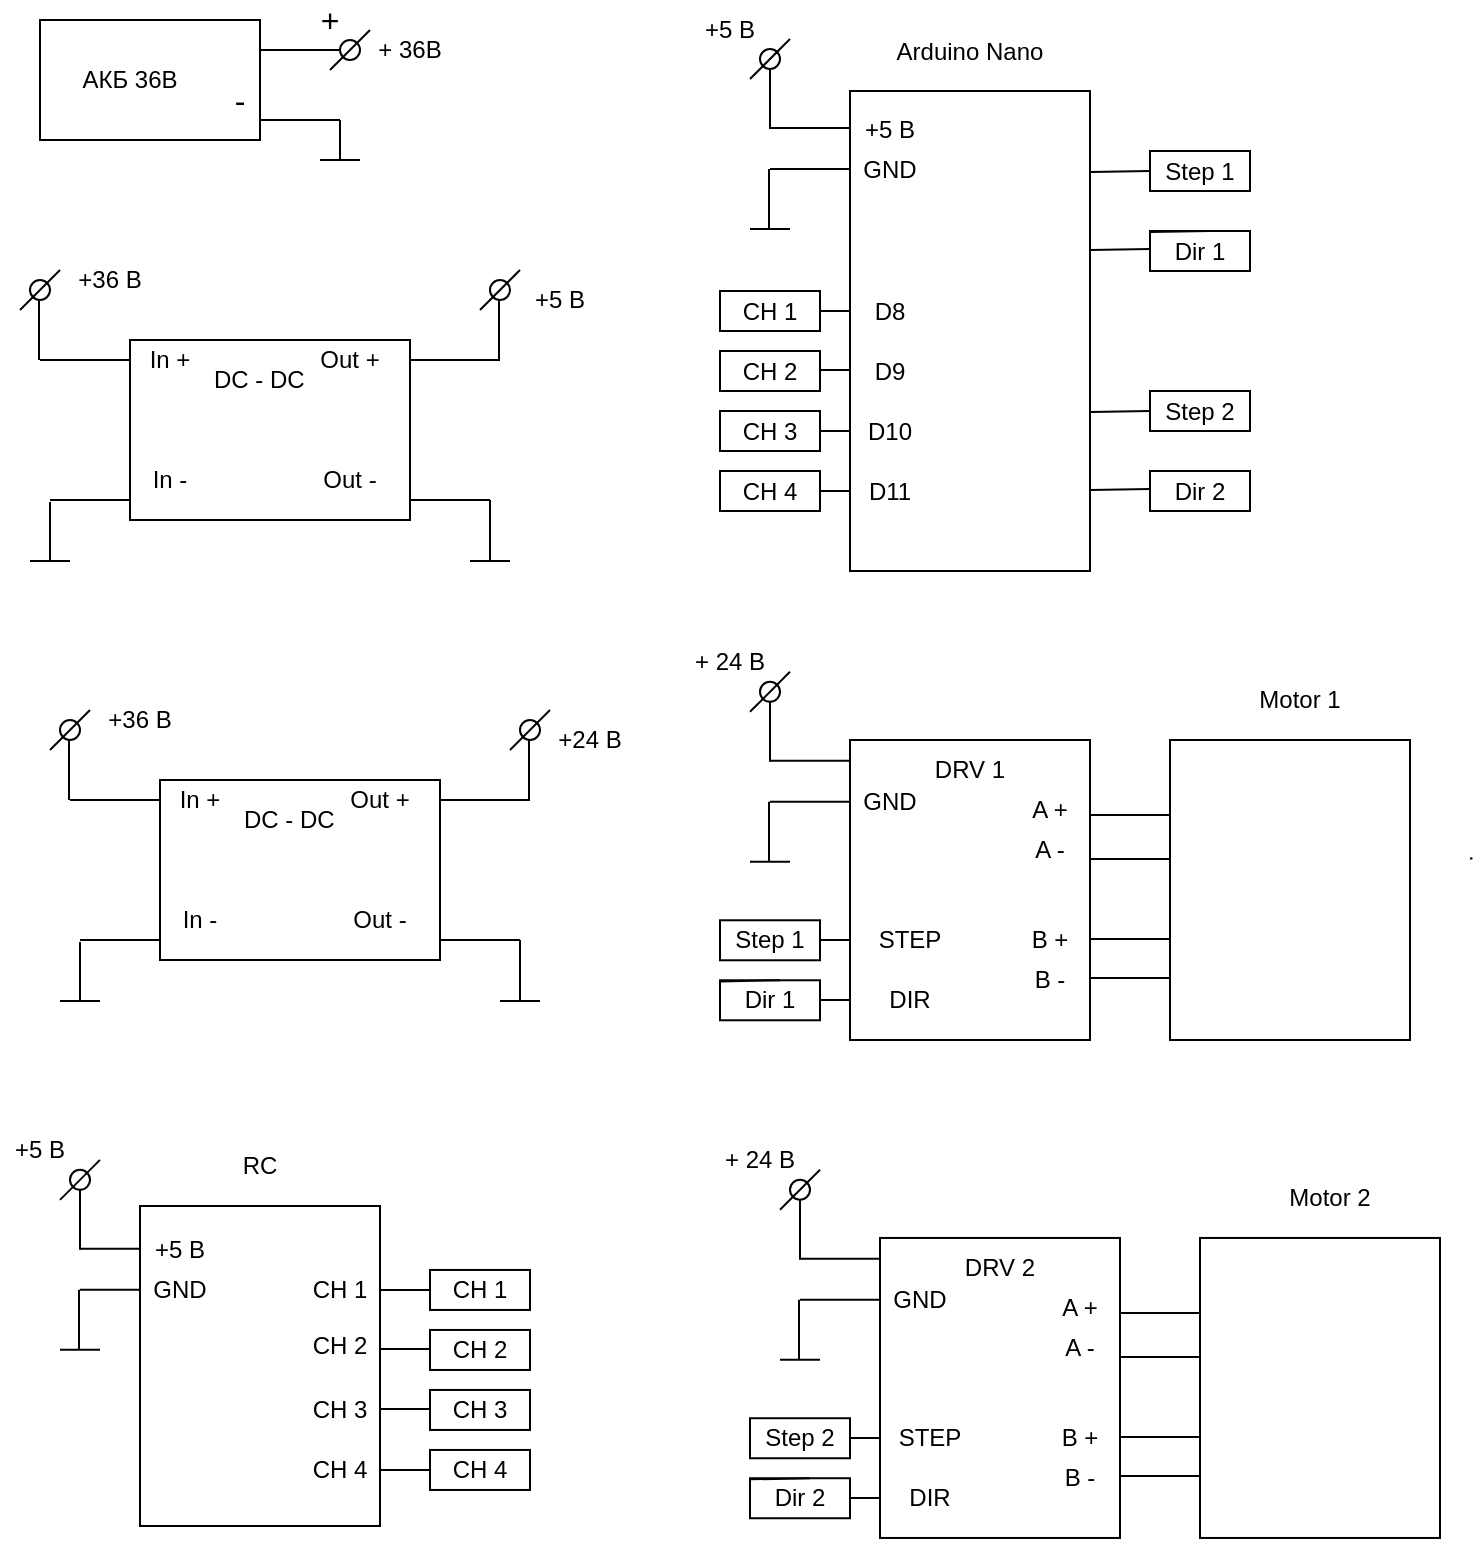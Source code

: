 <mxfile version="12.1.3" type="device" pages="1"><diagram id="FzAw0fDg7PyMkNN35oze" name="Page-1"><mxGraphModel dx="1141" dy="709" grid="1" gridSize="10" guides="1" tooltips="1" connect="1" arrows="1" fold="1" page="1" pageScale="1" pageWidth="827" pageHeight="1169" math="0" shadow="0"><root><mxCell id="0"/><mxCell id="1" parent="0"/><mxCell id="DsSuZCCh-TSiPdfktYRJ-1" value="" style="rounded=0;whiteSpace=wrap;html=1;" parent="1" vertex="1"><mxGeometry x="35" y="40" width="110" height="60" as="geometry"/></mxCell><mxCell id="DsSuZCCh-TSiPdfktYRJ-2" value="" style="endArrow=none;html=1;entryX=1;entryY=0.25;entryDx=0;entryDy=0;" parent="1" target="DsSuZCCh-TSiPdfktYRJ-1" edge="1"><mxGeometry width="50" height="50" relative="1" as="geometry"><mxPoint x="185" y="55" as="sourcePoint"/><mxPoint x="155" y="240" as="targetPoint"/></mxGeometry></mxCell><mxCell id="DsSuZCCh-TSiPdfktYRJ-3" value="" style="endArrow=none;html=1;" parent="1" edge="1"><mxGeometry width="50" height="50" relative="1" as="geometry"><mxPoint x="145" y="90" as="sourcePoint"/><mxPoint x="185" y="90" as="targetPoint"/></mxGeometry></mxCell><mxCell id="DsSuZCCh-TSiPdfktYRJ-4" value="" style="endArrow=none;html=1;" parent="1" edge="1"><mxGeometry width="50" height="50" relative="1" as="geometry"><mxPoint x="185" y="110" as="sourcePoint"/><mxPoint x="185" y="90" as="targetPoint"/></mxGeometry></mxCell><mxCell id="DsSuZCCh-TSiPdfktYRJ-5" value="" style="endArrow=none;html=1;" parent="1" edge="1"><mxGeometry width="50" height="50" relative="1" as="geometry"><mxPoint x="175" y="110" as="sourcePoint"/><mxPoint x="195" y="110" as="targetPoint"/></mxGeometry></mxCell><mxCell id="DsSuZCCh-TSiPdfktYRJ-6" value="АКБ 36В" style="text;html=1;strokeColor=none;fillColor=none;align=center;verticalAlign=middle;whiteSpace=wrap;rounded=0;" parent="1" vertex="1"><mxGeometry x="55" y="60" width="50" height="20" as="geometry"/></mxCell><mxCell id="DsSuZCCh-TSiPdfktYRJ-7" value="+" style="text;html=1;strokeColor=none;fillColor=none;align=center;verticalAlign=middle;whiteSpace=wrap;rounded=0;fontSize=16;" parent="1" vertex="1"><mxGeometry x="165" y="30" width="30" height="20" as="geometry"/></mxCell><mxCell id="DsSuZCCh-TSiPdfktYRJ-8" value="-" style="text;html=1;strokeColor=none;fillColor=none;align=center;verticalAlign=middle;whiteSpace=wrap;rounded=0;fontSize=16;" parent="1" vertex="1"><mxGeometry x="115" y="70" width="40" height="20" as="geometry"/></mxCell><mxCell id="DsSuZCCh-TSiPdfktYRJ-9" value="" style="ellipse;whiteSpace=wrap;html=1;aspect=fixed;fontSize=16;" parent="1" vertex="1"><mxGeometry x="185" y="50" width="10" height="10" as="geometry"/></mxCell><mxCell id="DsSuZCCh-TSiPdfktYRJ-10" value="" style="endArrow=none;html=1;fontSize=16;" parent="1" edge="1"><mxGeometry width="50" height="50" relative="1" as="geometry"><mxPoint x="180" y="65" as="sourcePoint"/><mxPoint x="200" y="45" as="targetPoint"/></mxGeometry></mxCell><mxCell id="DsSuZCCh-TSiPdfktYRJ-11" value="+ 36В" style="text;html=1;strokeColor=none;fillColor=none;align=center;verticalAlign=middle;whiteSpace=wrap;rounded=0;fontSize=12;" parent="1" vertex="1"><mxGeometry x="195" y="45" width="50" height="20" as="geometry"/></mxCell><mxCell id="DsSuZCCh-TSiPdfktYRJ-12" value="" style="rounded=0;whiteSpace=wrap;html=1;fontSize=12;" parent="1" vertex="1"><mxGeometry x="80" y="200" width="140" height="90" as="geometry"/></mxCell><mxCell id="DsSuZCCh-TSiPdfktYRJ-13" value="" style="endArrow=none;html=1;fontSize=12;" parent="1" edge="1"><mxGeometry width="50" height="50" relative="1" as="geometry"><mxPoint x="220" y="280" as="sourcePoint"/><mxPoint x="260" y="280" as="targetPoint"/></mxGeometry></mxCell><mxCell id="DsSuZCCh-TSiPdfktYRJ-14" value="" style="endArrow=none;html=1;fontSize=12;" parent="1" edge="1"><mxGeometry width="50" height="50" relative="1" as="geometry"><mxPoint x="265" y="210" as="sourcePoint"/><mxPoint x="220" y="210" as="targetPoint"/></mxGeometry></mxCell><mxCell id="DsSuZCCh-TSiPdfktYRJ-15" value="" style="endArrow=none;html=1;fontSize=12;" parent="1" edge="1"><mxGeometry width="50" height="50" relative="1" as="geometry"><mxPoint x="35" y="210" as="sourcePoint"/><mxPoint x="80" y="210" as="targetPoint"/></mxGeometry></mxCell><mxCell id="DsSuZCCh-TSiPdfktYRJ-16" value="" style="endArrow=none;html=1;fontSize=12;" parent="1" edge="1"><mxGeometry width="50" height="50" relative="1" as="geometry"><mxPoint x="40" y="280" as="sourcePoint"/><mxPoint x="80" y="280" as="targetPoint"/></mxGeometry></mxCell><mxCell id="DsSuZCCh-TSiPdfktYRJ-17" value="" style="ellipse;whiteSpace=wrap;html=1;aspect=fixed;fontSize=16;" parent="1" vertex="1"><mxGeometry x="30" y="170" width="10" height="10" as="geometry"/></mxCell><mxCell id="DsSuZCCh-TSiPdfktYRJ-18" value="" style="ellipse;whiteSpace=wrap;html=1;aspect=fixed;fontSize=16;" parent="1" vertex="1"><mxGeometry x="260" y="170" width="10" height="10" as="geometry"/></mxCell><mxCell id="DsSuZCCh-TSiPdfktYRJ-23" value="" style="endArrow=none;html=1;fontSize=12;" parent="1" edge="1"><mxGeometry width="50" height="50" relative="1" as="geometry"><mxPoint x="260" y="310" as="sourcePoint"/><mxPoint x="260" y="280" as="targetPoint"/></mxGeometry></mxCell><mxCell id="DsSuZCCh-TSiPdfktYRJ-24" value="" style="endArrow=none;html=1;fontSize=12;" parent="1" edge="1"><mxGeometry width="50" height="50" relative="1" as="geometry"><mxPoint x="40" y="311" as="sourcePoint"/><mxPoint x="40" y="281" as="targetPoint"/></mxGeometry></mxCell><mxCell id="DsSuZCCh-TSiPdfktYRJ-25" value="DC - DC" style="text;html=1;resizable=0;points=[];autosize=1;align=left;verticalAlign=top;spacingTop=-4;fontSize=12;" parent="1" vertex="1"><mxGeometry x="120" y="210" width="60" height="20" as="geometry"/></mxCell><mxCell id="DsSuZCCh-TSiPdfktYRJ-26" value="" style="endArrow=none;html=1;fontSize=12;" parent="1" edge="1"><mxGeometry width="50" height="50" relative="1" as="geometry"><mxPoint x="264.5" y="210" as="sourcePoint"/><mxPoint x="264.5" y="180" as="targetPoint"/></mxGeometry></mxCell><mxCell id="DsSuZCCh-TSiPdfktYRJ-27" value="" style="endArrow=none;html=1;fontSize=12;" parent="1" edge="1"><mxGeometry width="50" height="50" relative="1" as="geometry"><mxPoint x="34.5" y="210" as="sourcePoint"/><mxPoint x="34.5" y="180" as="targetPoint"/></mxGeometry></mxCell><mxCell id="DsSuZCCh-TSiPdfktYRJ-33" value="" style="endArrow=none;html=1;" parent="1" edge="1"><mxGeometry width="50" height="50" relative="1" as="geometry"><mxPoint x="250" y="310.5" as="sourcePoint"/><mxPoint x="270" y="310.5" as="targetPoint"/></mxGeometry></mxCell><mxCell id="DsSuZCCh-TSiPdfktYRJ-34" value="" style="endArrow=none;html=1;" parent="1" edge="1"><mxGeometry width="50" height="50" relative="1" as="geometry"><mxPoint x="30" y="310.5" as="sourcePoint"/><mxPoint x="50" y="310.5" as="targetPoint"/></mxGeometry></mxCell><mxCell id="DsSuZCCh-TSiPdfktYRJ-37" value="+5 B" style="text;html=1;strokeColor=none;fillColor=none;align=center;verticalAlign=middle;whiteSpace=wrap;rounded=0;fontSize=12;" parent="1" vertex="1"><mxGeometry x="275" y="170" width="40" height="20" as="geometry"/></mxCell><mxCell id="DsSuZCCh-TSiPdfktYRJ-38" value="+36 B" style="text;html=1;strokeColor=none;fillColor=none;align=center;verticalAlign=middle;whiteSpace=wrap;rounded=0;fontSize=12;" parent="1" vertex="1"><mxGeometry x="50" y="160" width="40" height="20" as="geometry"/></mxCell><mxCell id="DsSuZCCh-TSiPdfktYRJ-39" value="" style="endArrow=none;html=1;fontSize=16;" parent="1" edge="1"><mxGeometry width="50" height="50" relative="1" as="geometry"><mxPoint x="25" y="185" as="sourcePoint"/><mxPoint x="45" y="165" as="targetPoint"/></mxGeometry></mxCell><mxCell id="DsSuZCCh-TSiPdfktYRJ-40" value="" style="endArrow=none;html=1;fontSize=16;" parent="1" edge="1"><mxGeometry width="50" height="50" relative="1" as="geometry"><mxPoint x="255" y="185" as="sourcePoint"/><mxPoint x="275" y="165" as="targetPoint"/></mxGeometry></mxCell><mxCell id="DsSuZCCh-TSiPdfktYRJ-41" value="Out +" style="text;html=1;strokeColor=none;fillColor=none;align=center;verticalAlign=middle;whiteSpace=wrap;rounded=0;fontSize=12;" parent="1" vertex="1"><mxGeometry x="170" y="200" width="40" height="20" as="geometry"/></mxCell><mxCell id="DsSuZCCh-TSiPdfktYRJ-43" value="Out -" style="text;html=1;strokeColor=none;fillColor=none;align=center;verticalAlign=middle;whiteSpace=wrap;rounded=0;fontSize=12;" parent="1" vertex="1"><mxGeometry x="170" y="260" width="40" height="20" as="geometry"/></mxCell><mxCell id="DsSuZCCh-TSiPdfktYRJ-44" value="In +" style="text;html=1;strokeColor=none;fillColor=none;align=center;verticalAlign=middle;whiteSpace=wrap;rounded=0;fontSize=12;" parent="1" vertex="1"><mxGeometry x="80" y="200" width="40" height="20" as="geometry"/></mxCell><mxCell id="DsSuZCCh-TSiPdfktYRJ-45" value="In -" style="text;html=1;strokeColor=none;fillColor=none;align=center;verticalAlign=middle;whiteSpace=wrap;rounded=0;fontSize=12;" parent="1" vertex="1"><mxGeometry x="80" y="260" width="40" height="20" as="geometry"/></mxCell><mxCell id="DsSuZCCh-TSiPdfktYRJ-46" style="edgeStyle=none;rounded=0;orthogonalLoop=1;jettySize=auto;html=1;exitX=0;exitY=0.5;exitDx=0;exitDy=0;fontSize=12;" parent="1" source="DsSuZCCh-TSiPdfktYRJ-1" target="DsSuZCCh-TSiPdfktYRJ-1" edge="1"><mxGeometry relative="1" as="geometry"/></mxCell><mxCell id="DsSuZCCh-TSiPdfktYRJ-47" value="" style="rounded=0;whiteSpace=wrap;html=1;fontSize=12;" parent="1" vertex="1"><mxGeometry x="440" y="75.5" width="120" height="240" as="geometry"/></mxCell><mxCell id="DsSuZCCh-TSiPdfktYRJ-48" value="Arduino Nano" style="text;html=1;strokeColor=none;fillColor=none;align=center;verticalAlign=middle;whiteSpace=wrap;rounded=0;fontSize=12;" parent="1" vertex="1"><mxGeometry x="460" y="45.5" width="80" height="20" as="geometry"/></mxCell><mxCell id="DsSuZCCh-TSiPdfktYRJ-53" value="" style="endArrow=none;html=1;fontSize=12;" parent="1" edge="1"><mxGeometry width="50" height="50" relative="1" as="geometry"><mxPoint x="55" y="654.42" as="sourcePoint"/><mxPoint x="95" y="654.42" as="targetPoint"/></mxGeometry></mxCell><mxCell id="DsSuZCCh-TSiPdfktYRJ-54" value="" style="ellipse;whiteSpace=wrap;html=1;aspect=fixed;fontSize=16;" parent="1" vertex="1"><mxGeometry x="50" y="614.92" width="10" height="10" as="geometry"/></mxCell><mxCell id="DsSuZCCh-TSiPdfktYRJ-55" value="" style="endArrow=none;html=1;fontSize=12;" parent="1" edge="1"><mxGeometry width="50" height="50" relative="1" as="geometry"><mxPoint x="55" y="654.92" as="sourcePoint"/><mxPoint x="55" y="624.92" as="targetPoint"/></mxGeometry></mxCell><mxCell id="DsSuZCCh-TSiPdfktYRJ-56" value="" style="endArrow=none;html=1;fontSize=16;" parent="1" edge="1"><mxGeometry width="50" height="50" relative="1" as="geometry"><mxPoint x="45" y="629.92" as="sourcePoint"/><mxPoint x="65" y="609.92" as="targetPoint"/></mxGeometry></mxCell><mxCell id="DsSuZCCh-TSiPdfktYRJ-59" value="" style="endArrow=none;html=1;fontSize=12;" parent="1" edge="1"><mxGeometry width="50" height="50" relative="1" as="geometry"><mxPoint x="55" y="674.92" as="sourcePoint"/><mxPoint x="95" y="674.92" as="targetPoint"/></mxGeometry></mxCell><mxCell id="DsSuZCCh-TSiPdfktYRJ-60" value="" style="endArrow=none;html=1;fontSize=12;" parent="1" edge="1"><mxGeometry width="50" height="50" relative="1" as="geometry"><mxPoint x="54.5" y="704.92" as="sourcePoint"/><mxPoint x="54.5" y="674.92" as="targetPoint"/></mxGeometry></mxCell><mxCell id="DsSuZCCh-TSiPdfktYRJ-61" value="" style="endArrow=none;html=1;" parent="1" edge="1"><mxGeometry width="50" height="50" relative="1" as="geometry"><mxPoint x="45" y="704.92" as="sourcePoint"/><mxPoint x="65" y="704.92" as="targetPoint"/></mxGeometry></mxCell><mxCell id="DsSuZCCh-TSiPdfktYRJ-62" value="+5 B" style="text;html=1;strokeColor=none;fillColor=none;align=center;verticalAlign=middle;whiteSpace=wrap;rounded=0;fontSize=12;" parent="1" vertex="1"><mxGeometry x="95" y="644.92" width="40" height="20" as="geometry"/></mxCell><mxCell id="DsSuZCCh-TSiPdfktYRJ-63" value="GND" style="text;html=1;strokeColor=none;fillColor=none;align=center;verticalAlign=middle;whiteSpace=wrap;rounded=0;fontSize=12;" parent="1" vertex="1"><mxGeometry x="95" y="664.92" width="40" height="20" as="geometry"/></mxCell><mxCell id="DsSuZCCh-TSiPdfktYRJ-74" style="edgeStyle=none;rounded=0;orthogonalLoop=1;jettySize=auto;html=1;exitX=1;exitY=0.5;exitDx=0;exitDy=0;endArrow=none;endFill=0;fontSize=12;" parent="1" source="DsSuZCCh-TSiPdfktYRJ-64" edge="1"><mxGeometry relative="1" as="geometry"><mxPoint x="440" y="185.5" as="targetPoint"/></mxGeometry></mxCell><mxCell id="DsSuZCCh-TSiPdfktYRJ-64" value="" style="rounded=0;whiteSpace=wrap;html=1;fontSize=12;" parent="1" vertex="1"><mxGeometry x="375" y="175.5" width="50" height="20" as="geometry"/></mxCell><mxCell id="DsSuZCCh-TSiPdfktYRJ-65" value="CH 1" style="text;html=1;strokeColor=none;fillColor=none;align=center;verticalAlign=middle;whiteSpace=wrap;rounded=0;fontSize=12;" parent="1" vertex="1"><mxGeometry x="380" y="175.5" width="40" height="20" as="geometry"/></mxCell><mxCell id="DsSuZCCh-TSiPdfktYRJ-66" value="" style="rounded=0;whiteSpace=wrap;html=1;fontSize=12;" parent="1" vertex="1"><mxGeometry x="375" y="205.5" width="50" height="20" as="geometry"/></mxCell><mxCell id="DsSuZCCh-TSiPdfktYRJ-68" value="" style="rounded=0;whiteSpace=wrap;html=1;fontSize=12;" parent="1" vertex="1"><mxGeometry x="375" y="235.5" width="50" height="20" as="geometry"/></mxCell><mxCell id="DsSuZCCh-TSiPdfktYRJ-69" value="CH 3" style="text;html=1;strokeColor=none;fillColor=none;align=center;verticalAlign=middle;whiteSpace=wrap;rounded=0;fontSize=12;" parent="1" vertex="1"><mxGeometry x="380" y="235.5" width="40" height="20" as="geometry"/></mxCell><mxCell id="DsSuZCCh-TSiPdfktYRJ-70" value="" style="rounded=0;whiteSpace=wrap;html=1;fontSize=12;" parent="1" vertex="1"><mxGeometry x="375" y="265.5" width="50" height="20" as="geometry"/></mxCell><mxCell id="DsSuZCCh-TSiPdfktYRJ-71" value="CH 4" style="text;html=1;strokeColor=none;fillColor=none;align=center;verticalAlign=middle;whiteSpace=wrap;rounded=0;fontSize=12;" parent="1" vertex="1"><mxGeometry x="380" y="265.5" width="40" height="20" as="geometry"/></mxCell><mxCell id="DsSuZCCh-TSiPdfktYRJ-75" style="edgeStyle=none;rounded=0;orthogonalLoop=1;jettySize=auto;html=1;exitX=1;exitY=0.5;exitDx=0;exitDy=0;endArrow=none;endFill=0;fontSize=12;" parent="1" edge="1"><mxGeometry relative="1" as="geometry"><mxPoint x="425" y="215" as="sourcePoint"/><mxPoint x="440" y="215" as="targetPoint"/></mxGeometry></mxCell><mxCell id="DsSuZCCh-TSiPdfktYRJ-76" style="edgeStyle=none;rounded=0;orthogonalLoop=1;jettySize=auto;html=1;exitX=1;exitY=0.5;exitDx=0;exitDy=0;endArrow=none;endFill=0;fontSize=12;" parent="1" edge="1"><mxGeometry relative="1" as="geometry"><mxPoint x="425" y="245.5" as="sourcePoint"/><mxPoint x="440" y="245.5" as="targetPoint"/></mxGeometry></mxCell><mxCell id="DsSuZCCh-TSiPdfktYRJ-77" style="edgeStyle=none;rounded=0;orthogonalLoop=1;jettySize=auto;html=1;exitX=1;exitY=0.5;exitDx=0;exitDy=0;endArrow=none;endFill=0;fontSize=12;" parent="1" edge="1"><mxGeometry relative="1" as="geometry"><mxPoint x="425" y="275.5" as="sourcePoint"/><mxPoint x="440" y="275.5" as="targetPoint"/></mxGeometry></mxCell><mxCell id="DsSuZCCh-TSiPdfktYRJ-78" value="CH 2" style="text;html=1;strokeColor=none;fillColor=none;align=center;verticalAlign=middle;whiteSpace=wrap;rounded=0;fontSize=12;" parent="1" vertex="1"><mxGeometry x="380" y="205.5" width="40" height="20" as="geometry"/></mxCell><mxCell id="DsSuZCCh-TSiPdfktYRJ-79" value="D8" style="text;html=1;strokeColor=none;fillColor=none;align=center;verticalAlign=middle;whiteSpace=wrap;rounded=0;fontSize=12;" parent="1" vertex="1"><mxGeometry x="440" y="175.5" width="40" height="20" as="geometry"/></mxCell><mxCell id="DsSuZCCh-TSiPdfktYRJ-80" value="D9" style="text;html=1;strokeColor=none;fillColor=none;align=center;verticalAlign=middle;whiteSpace=wrap;rounded=0;fontSize=12;" parent="1" vertex="1"><mxGeometry x="440" y="205.5" width="40" height="20" as="geometry"/></mxCell><mxCell id="DsSuZCCh-TSiPdfktYRJ-81" value="D10" style="text;html=1;strokeColor=none;fillColor=none;align=center;verticalAlign=middle;whiteSpace=wrap;rounded=0;fontSize=12;" parent="1" vertex="1"><mxGeometry x="440" y="235.5" width="40" height="20" as="geometry"/></mxCell><mxCell id="DsSuZCCh-TSiPdfktYRJ-82" value="D11" style="text;html=1;strokeColor=none;fillColor=none;align=center;verticalAlign=middle;whiteSpace=wrap;rounded=0;fontSize=12;" parent="1" vertex="1"><mxGeometry x="440" y="265.5" width="40" height="20" as="geometry"/></mxCell><mxCell id="DsSuZCCh-TSiPdfktYRJ-92" style="edgeStyle=none;rounded=0;orthogonalLoop=1;jettySize=auto;html=1;exitX=0;exitY=0.5;exitDx=0;exitDy=0;entryX=1.001;entryY=0.169;entryDx=0;entryDy=0;entryPerimeter=0;endArrow=none;endFill=0;fontSize=12;" parent="1" source="DsSuZCCh-TSiPdfktYRJ-83" target="DsSuZCCh-TSiPdfktYRJ-47" edge="1"><mxGeometry relative="1" as="geometry"/></mxCell><mxCell id="DsSuZCCh-TSiPdfktYRJ-83" value="" style="rounded=0;whiteSpace=wrap;html=1;fontSize=12;" parent="1" vertex="1"><mxGeometry x="590" y="105.5" width="50" height="20" as="geometry"/></mxCell><mxCell id="DsSuZCCh-TSiPdfktYRJ-84" value="Step 1" style="text;html=1;strokeColor=none;fillColor=none;align=center;verticalAlign=middle;whiteSpace=wrap;rounded=0;fontSize=12;" parent="1" vertex="1"><mxGeometry x="595" y="105.5" width="40" height="20" as="geometry"/></mxCell><mxCell id="DsSuZCCh-TSiPdfktYRJ-85" value="" style="rounded=0;whiteSpace=wrap;html=1;fontSize=12;" parent="1" vertex="1"><mxGeometry x="590" y="145.5" width="50" height="20" as="geometry"/></mxCell><mxCell id="DsSuZCCh-TSiPdfktYRJ-86" value="Dir 1" style="text;html=1;strokeColor=none;fillColor=none;align=center;verticalAlign=middle;whiteSpace=wrap;rounded=0;fontSize=12;" parent="1" vertex="1"><mxGeometry x="595" y="145.5" width="40" height="20" as="geometry"/></mxCell><mxCell id="DsSuZCCh-TSiPdfktYRJ-87" value="" style="rounded=0;whiteSpace=wrap;html=1;fontSize=12;" parent="1" vertex="1"><mxGeometry x="590" y="265.5" width="50" height="20" as="geometry"/></mxCell><mxCell id="DsSuZCCh-TSiPdfktYRJ-88" value="Dir 2" style="text;html=1;strokeColor=none;fillColor=none;align=center;verticalAlign=middle;whiteSpace=wrap;rounded=0;fontSize=12;" parent="1" vertex="1"><mxGeometry x="595" y="265.5" width="40" height="20" as="geometry"/></mxCell><mxCell id="DsSuZCCh-TSiPdfktYRJ-89" value="" style="rounded=0;whiteSpace=wrap;html=1;fontSize=12;" parent="1" vertex="1"><mxGeometry x="590" y="225.5" width="50" height="20" as="geometry"/></mxCell><mxCell id="DsSuZCCh-TSiPdfktYRJ-90" value="Step 2" style="text;html=1;strokeColor=none;fillColor=none;align=center;verticalAlign=middle;whiteSpace=wrap;rounded=0;fontSize=12;" parent="1" vertex="1"><mxGeometry x="595" y="225.5" width="40" height="20" as="geometry"/></mxCell><mxCell id="DsSuZCCh-TSiPdfktYRJ-93" style="edgeStyle=none;rounded=0;orthogonalLoop=1;jettySize=auto;html=1;exitX=0;exitY=0.5;exitDx=0;exitDy=0;entryX=1.001;entryY=0.169;entryDx=0;entryDy=0;entryPerimeter=0;endArrow=none;endFill=0;fontSize=12;" parent="1" edge="1"><mxGeometry relative="1" as="geometry"><mxPoint x="590" y="154.5" as="sourcePoint"/><mxPoint x="560.12" y="155.06" as="targetPoint"/></mxGeometry></mxCell><mxCell id="DsSuZCCh-TSiPdfktYRJ-94" style="edgeStyle=none;rounded=0;orthogonalLoop=1;jettySize=auto;html=1;exitX=0;exitY=0.5;exitDx=0;exitDy=0;entryX=1.001;entryY=0.169;entryDx=0;entryDy=0;entryPerimeter=0;endArrow=none;endFill=0;fontSize=12;" parent="1" edge="1"><mxGeometry relative="1" as="geometry"><mxPoint x="590" y="235.5" as="sourcePoint"/><mxPoint x="560.12" y="236.06" as="targetPoint"/></mxGeometry></mxCell><mxCell id="DsSuZCCh-TSiPdfktYRJ-95" style="edgeStyle=none;rounded=0;orthogonalLoop=1;jettySize=auto;html=1;exitX=0;exitY=0.5;exitDx=0;exitDy=0;entryX=1.001;entryY=0.169;entryDx=0;entryDy=0;entryPerimeter=0;endArrow=none;endFill=0;fontSize=12;" parent="1" edge="1"><mxGeometry relative="1" as="geometry"><mxPoint x="620" y="145.5" as="sourcePoint"/><mxPoint x="590.12" y="146.06" as="targetPoint"/></mxGeometry></mxCell><mxCell id="DsSuZCCh-TSiPdfktYRJ-97" style="edgeStyle=none;rounded=0;orthogonalLoop=1;jettySize=auto;html=1;exitX=0;exitY=0.5;exitDx=0;exitDy=0;entryX=1.001;entryY=0.169;entryDx=0;entryDy=0;entryPerimeter=0;endArrow=none;endFill=0;fontSize=12;" parent="1" edge="1"><mxGeometry relative="1" as="geometry"><mxPoint x="590" y="274.5" as="sourcePoint"/><mxPoint x="560.12" y="275.06" as="targetPoint"/></mxGeometry></mxCell><mxCell id="DsSuZCCh-TSiPdfktYRJ-98" value="+5 B" style="text;html=1;strokeColor=none;fillColor=none;align=center;verticalAlign=middle;whiteSpace=wrap;rounded=0;fontSize=12;" parent="1" vertex="1"><mxGeometry x="15" y="594.92" width="40" height="20" as="geometry"/></mxCell><mxCell id="DsSuZCCh-TSiPdfktYRJ-99" value="" style="rounded=0;whiteSpace=wrap;html=1;fontSize=12;" parent="1" vertex="1"><mxGeometry x="85" y="633" width="120" height="160" as="geometry"/></mxCell><mxCell id="DsSuZCCh-TSiPdfktYRJ-101" value="RC" style="text;html=1;strokeColor=none;fillColor=none;align=center;verticalAlign=middle;whiteSpace=wrap;rounded=0;fontSize=12;" parent="1" vertex="1"><mxGeometry x="125" y="603" width="40" height="20" as="geometry"/></mxCell><mxCell id="DsSuZCCh-TSiPdfktYRJ-122" value="" style="endArrow=none;html=1;fontSize=12;" parent="1" edge="1"><mxGeometry width="50" height="50" relative="1" as="geometry"><mxPoint x="400" y="94" as="sourcePoint"/><mxPoint x="440" y="94" as="targetPoint"/></mxGeometry></mxCell><mxCell id="DsSuZCCh-TSiPdfktYRJ-123" value="" style="ellipse;whiteSpace=wrap;html=1;aspect=fixed;fontSize=16;" parent="1" vertex="1"><mxGeometry x="395" y="54.5" width="10" height="10" as="geometry"/></mxCell><mxCell id="DsSuZCCh-TSiPdfktYRJ-124" value="" style="endArrow=none;html=1;fontSize=12;" parent="1" edge="1"><mxGeometry width="50" height="50" relative="1" as="geometry"><mxPoint x="400" y="94.5" as="sourcePoint"/><mxPoint x="400" y="64.5" as="targetPoint"/></mxGeometry></mxCell><mxCell id="DsSuZCCh-TSiPdfktYRJ-125" value="" style="endArrow=none;html=1;fontSize=16;" parent="1" edge="1"><mxGeometry width="50" height="50" relative="1" as="geometry"><mxPoint x="390" y="69.5" as="sourcePoint"/><mxPoint x="410" y="49.5" as="targetPoint"/></mxGeometry></mxCell><mxCell id="DsSuZCCh-TSiPdfktYRJ-126" value="" style="endArrow=none;html=1;fontSize=12;" parent="1" edge="1"><mxGeometry width="50" height="50" relative="1" as="geometry"><mxPoint x="400" y="114.5" as="sourcePoint"/><mxPoint x="440" y="114.5" as="targetPoint"/></mxGeometry></mxCell><mxCell id="DsSuZCCh-TSiPdfktYRJ-127" value="" style="endArrow=none;html=1;fontSize=12;" parent="1" edge="1"><mxGeometry width="50" height="50" relative="1" as="geometry"><mxPoint x="399.5" y="144.5" as="sourcePoint"/><mxPoint x="399.5" y="114.5" as="targetPoint"/></mxGeometry></mxCell><mxCell id="DsSuZCCh-TSiPdfktYRJ-128" value="" style="endArrow=none;html=1;" parent="1" edge="1"><mxGeometry width="50" height="50" relative="1" as="geometry"><mxPoint x="390" y="144.5" as="sourcePoint"/><mxPoint x="410" y="144.5" as="targetPoint"/></mxGeometry></mxCell><mxCell id="DsSuZCCh-TSiPdfktYRJ-129" value="+5 B" style="text;html=1;strokeColor=none;fillColor=none;align=center;verticalAlign=middle;whiteSpace=wrap;rounded=0;fontSize=12;" parent="1" vertex="1"><mxGeometry x="440" y="84.5" width="40" height="20" as="geometry"/></mxCell><mxCell id="DsSuZCCh-TSiPdfktYRJ-130" value="GND" style="text;html=1;strokeColor=none;fillColor=none;align=center;verticalAlign=middle;whiteSpace=wrap;rounded=0;fontSize=12;" parent="1" vertex="1"><mxGeometry x="440" y="104.5" width="40" height="20" as="geometry"/></mxCell><mxCell id="DsSuZCCh-TSiPdfktYRJ-131" value="+5 B" style="text;html=1;strokeColor=none;fillColor=none;align=center;verticalAlign=middle;whiteSpace=wrap;rounded=0;fontSize=12;" parent="1" vertex="1"><mxGeometry x="360" y="34.5" width="40" height="20" as="geometry"/></mxCell><mxCell id="DsSuZCCh-TSiPdfktYRJ-132" value="+5 B" style="text;html=1;strokeColor=none;fillColor=none;align=center;verticalAlign=middle;whiteSpace=wrap;rounded=0;fontSize=12;" parent="1" vertex="1"><mxGeometry x="85" y="644.92" width="40" height="20" as="geometry"/></mxCell><mxCell id="DsSuZCCh-TSiPdfktYRJ-133" value="GND" style="text;html=1;strokeColor=none;fillColor=none;align=center;verticalAlign=middle;whiteSpace=wrap;rounded=0;fontSize=12;" parent="1" vertex="1"><mxGeometry x="85" y="665" width="40" height="20" as="geometry"/></mxCell><mxCell id="DsSuZCCh-TSiPdfktYRJ-143" style="edgeStyle=none;rounded=0;orthogonalLoop=1;jettySize=auto;html=1;exitX=0;exitY=0.5;exitDx=0;exitDy=0;endArrow=none;endFill=0;fontSize=12;" parent="1" source="DsSuZCCh-TSiPdfktYRJ-134" edge="1"><mxGeometry relative="1" as="geometry"><mxPoint x="205" y="675" as="targetPoint"/></mxGeometry></mxCell><mxCell id="DsSuZCCh-TSiPdfktYRJ-134" value="" style="rounded=0;whiteSpace=wrap;html=1;fontSize=12;" parent="1" vertex="1"><mxGeometry x="230" y="664.98" width="50" height="20" as="geometry"/></mxCell><mxCell id="DsSuZCCh-TSiPdfktYRJ-135" value="CH 1" style="text;html=1;strokeColor=none;fillColor=none;align=center;verticalAlign=middle;whiteSpace=wrap;rounded=0;fontSize=12;" parent="1" vertex="1"><mxGeometry x="235" y="664.98" width="40" height="20" as="geometry"/></mxCell><mxCell id="DsSuZCCh-TSiPdfktYRJ-136" value="" style="rounded=0;whiteSpace=wrap;html=1;fontSize=12;" parent="1" vertex="1"><mxGeometry x="230" y="694.98" width="50" height="20" as="geometry"/></mxCell><mxCell id="DsSuZCCh-TSiPdfktYRJ-137" value="" style="rounded=0;whiteSpace=wrap;html=1;fontSize=12;" parent="1" vertex="1"><mxGeometry x="230" y="724.98" width="50" height="20" as="geometry"/></mxCell><mxCell id="DsSuZCCh-TSiPdfktYRJ-138" value="CH 3" style="text;html=1;strokeColor=none;fillColor=none;align=center;verticalAlign=middle;whiteSpace=wrap;rounded=0;fontSize=12;" parent="1" vertex="1"><mxGeometry x="235" y="724.98" width="40" height="20" as="geometry"/></mxCell><mxCell id="DsSuZCCh-TSiPdfktYRJ-139" value="" style="rounded=0;whiteSpace=wrap;html=1;fontSize=12;" parent="1" vertex="1"><mxGeometry x="230" y="754.98" width="50" height="20" as="geometry"/></mxCell><mxCell id="DsSuZCCh-TSiPdfktYRJ-140" value="CH 4" style="text;html=1;strokeColor=none;fillColor=none;align=center;verticalAlign=middle;whiteSpace=wrap;rounded=0;fontSize=12;" parent="1" vertex="1"><mxGeometry x="235" y="754.98" width="40" height="20" as="geometry"/></mxCell><mxCell id="DsSuZCCh-TSiPdfktYRJ-141" value="CH 2" style="text;html=1;strokeColor=none;fillColor=none;align=center;verticalAlign=middle;whiteSpace=wrap;rounded=0;fontSize=12;" parent="1" vertex="1"><mxGeometry x="235" y="694.98" width="40" height="20" as="geometry"/></mxCell><mxCell id="DsSuZCCh-TSiPdfktYRJ-144" style="edgeStyle=none;rounded=0;orthogonalLoop=1;jettySize=auto;html=1;exitX=0;exitY=0.5;exitDx=0;exitDy=0;endArrow=none;endFill=0;fontSize=12;" parent="1" edge="1"><mxGeometry relative="1" as="geometry"><mxPoint x="230" y="704.48" as="sourcePoint"/><mxPoint x="205" y="704.5" as="targetPoint"/></mxGeometry></mxCell><mxCell id="DsSuZCCh-TSiPdfktYRJ-146" style="edgeStyle=none;rounded=0;orthogonalLoop=1;jettySize=auto;html=1;exitX=0;exitY=0.5;exitDx=0;exitDy=0;endArrow=none;endFill=0;fontSize=12;" parent="1" edge="1"><mxGeometry relative="1" as="geometry"><mxPoint x="230" y="734.48" as="sourcePoint"/><mxPoint x="205" y="734.5" as="targetPoint"/></mxGeometry></mxCell><mxCell id="DsSuZCCh-TSiPdfktYRJ-147" style="edgeStyle=none;rounded=0;orthogonalLoop=1;jettySize=auto;html=1;exitX=0;exitY=0.5;exitDx=0;exitDy=0;endArrow=none;endFill=0;fontSize=12;" parent="1" edge="1"><mxGeometry relative="1" as="geometry"><mxPoint x="230" y="764.98" as="sourcePoint"/><mxPoint x="205" y="765" as="targetPoint"/></mxGeometry></mxCell><mxCell id="DsSuZCCh-TSiPdfktYRJ-149" value="CH 1" style="text;html=1;strokeColor=none;fillColor=none;align=center;verticalAlign=middle;whiteSpace=wrap;rounded=0;fontSize=12;" parent="1" vertex="1"><mxGeometry x="165" y="665.14" width="40" height="20" as="geometry"/></mxCell><mxCell id="DsSuZCCh-TSiPdfktYRJ-150" value="CH 2" style="text;html=1;strokeColor=none;fillColor=none;align=center;verticalAlign=middle;whiteSpace=wrap;rounded=0;fontSize=12;" parent="1" vertex="1"><mxGeometry x="165" y="693" width="40" height="20" as="geometry"/></mxCell><mxCell id="DsSuZCCh-TSiPdfktYRJ-151" value="CH 3" style="text;html=1;strokeColor=none;fillColor=none;align=center;verticalAlign=middle;whiteSpace=wrap;rounded=0;fontSize=12;" parent="1" vertex="1"><mxGeometry x="165" y="725.14" width="40" height="20" as="geometry"/></mxCell><mxCell id="DsSuZCCh-TSiPdfktYRJ-152" value="CH 4" style="text;html=1;strokeColor=none;fillColor=none;align=center;verticalAlign=middle;whiteSpace=wrap;rounded=0;fontSize=12;" parent="1" vertex="1"><mxGeometry x="165" y="755" width="40" height="20" as="geometry"/></mxCell><mxCell id="DsSuZCCh-TSiPdfktYRJ-181" style="rounded=0;orthogonalLoop=1;jettySize=auto;html=1;exitX=1;exitY=0.25;exitDx=0;exitDy=0;entryX=0;entryY=0.25;entryDx=0;entryDy=0;endArrow=none;endFill=0;fontSize=12;" parent="1" source="DsSuZCCh-TSiPdfktYRJ-153" edge="1"><mxGeometry relative="1" as="geometry"><mxPoint x="600" y="437.5" as="targetPoint"/></mxGeometry></mxCell><mxCell id="DsSuZCCh-TSiPdfktYRJ-153" value="" style="rounded=0;whiteSpace=wrap;html=1;fontSize=12;" parent="1" vertex="1"><mxGeometry x="440" y="400" width="120" height="150" as="geometry"/></mxCell><mxCell id="DsSuZCCh-TSiPdfktYRJ-161" value="" style="endArrow=none;html=1;fontSize=12;" parent="1" edge="1"><mxGeometry width="50" height="50" relative="1" as="geometry"><mxPoint x="400" y="410.4" as="sourcePoint"/><mxPoint x="440" y="410.4" as="targetPoint"/></mxGeometry></mxCell><mxCell id="DsSuZCCh-TSiPdfktYRJ-162" value="" style="ellipse;whiteSpace=wrap;html=1;aspect=fixed;fontSize=16;" parent="1" vertex="1"><mxGeometry x="395" y="370.9" width="10" height="10" as="geometry"/></mxCell><mxCell id="DsSuZCCh-TSiPdfktYRJ-163" value="" style="endArrow=none;html=1;fontSize=12;" parent="1" edge="1"><mxGeometry width="50" height="50" relative="1" as="geometry"><mxPoint x="400" y="410.9" as="sourcePoint"/><mxPoint x="400" y="380.9" as="targetPoint"/></mxGeometry></mxCell><mxCell id="DsSuZCCh-TSiPdfktYRJ-164" value="" style="endArrow=none;html=1;fontSize=16;" parent="1" edge="1"><mxGeometry width="50" height="50" relative="1" as="geometry"><mxPoint x="390" y="385.9" as="sourcePoint"/><mxPoint x="410" y="365.9" as="targetPoint"/></mxGeometry></mxCell><mxCell id="DsSuZCCh-TSiPdfktYRJ-165" value="" style="endArrow=none;html=1;fontSize=12;" parent="1" edge="1"><mxGeometry width="50" height="50" relative="1" as="geometry"><mxPoint x="400" y="430.9" as="sourcePoint"/><mxPoint x="440" y="430.9" as="targetPoint"/></mxGeometry></mxCell><mxCell id="DsSuZCCh-TSiPdfktYRJ-166" value="" style="endArrow=none;html=1;fontSize=12;" parent="1" edge="1"><mxGeometry width="50" height="50" relative="1" as="geometry"><mxPoint x="399.5" y="460.9" as="sourcePoint"/><mxPoint x="399.5" y="430.9" as="targetPoint"/></mxGeometry></mxCell><mxCell id="DsSuZCCh-TSiPdfktYRJ-167" value="" style="endArrow=none;html=1;" parent="1" edge="1"><mxGeometry width="50" height="50" relative="1" as="geometry"><mxPoint x="390" y="460.9" as="sourcePoint"/><mxPoint x="410" y="460.9" as="targetPoint"/></mxGeometry></mxCell><mxCell id="DsSuZCCh-TSiPdfktYRJ-169" value="GND" style="text;html=1;strokeColor=none;fillColor=none;align=center;verticalAlign=middle;whiteSpace=wrap;rounded=0;fontSize=12;" parent="1" vertex="1"><mxGeometry x="440" y="420.9" width="40" height="20" as="geometry"/></mxCell><mxCell id="DsSuZCCh-TSiPdfktYRJ-170" value="+ 24 B" style="text;html=1;strokeColor=none;fillColor=none;align=center;verticalAlign=middle;whiteSpace=wrap;rounded=0;fontSize=12;" parent="1" vertex="1"><mxGeometry x="360" y="350.9" width="40" height="20" as="geometry"/></mxCell><mxCell id="DsSuZCCh-TSiPdfktYRJ-171" value="DRV 1" style="text;html=1;strokeColor=none;fillColor=none;align=center;verticalAlign=middle;whiteSpace=wrap;rounded=0;fontSize=12;" parent="1" vertex="1"><mxGeometry x="480" y="405" width="40" height="20" as="geometry"/></mxCell><mxCell id="DsSuZCCh-TSiPdfktYRJ-172" value="" style="rounded=0;whiteSpace=wrap;html=1;fontSize=12;" parent="1" vertex="1"><mxGeometry x="375" y="490.14" width="50" height="20" as="geometry"/></mxCell><mxCell id="DsSuZCCh-TSiPdfktYRJ-173" value="Step 1" style="text;html=1;strokeColor=none;fillColor=none;align=center;verticalAlign=middle;whiteSpace=wrap;rounded=0;fontSize=12;" parent="1" vertex="1"><mxGeometry x="380" y="490.14" width="40" height="20" as="geometry"/></mxCell><mxCell id="DsSuZCCh-TSiPdfktYRJ-174" value="" style="rounded=0;whiteSpace=wrap;html=1;fontSize=12;" parent="1" vertex="1"><mxGeometry x="375" y="520.14" width="50" height="20" as="geometry"/></mxCell><mxCell id="DsSuZCCh-TSiPdfktYRJ-175" value="Dir 1" style="text;html=1;strokeColor=none;fillColor=none;align=center;verticalAlign=middle;whiteSpace=wrap;rounded=0;fontSize=12;" parent="1" vertex="1"><mxGeometry x="380" y="520.14" width="40" height="20" as="geometry"/></mxCell><mxCell id="DsSuZCCh-TSiPdfktYRJ-176" style="edgeStyle=none;rounded=0;orthogonalLoop=1;jettySize=auto;html=1;exitX=0;exitY=0.5;exitDx=0;exitDy=0;entryX=1.001;entryY=0.169;entryDx=0;entryDy=0;entryPerimeter=0;endArrow=none;endFill=0;fontSize=12;" parent="1" edge="1"><mxGeometry relative="1" as="geometry"><mxPoint x="405" y="520.14" as="sourcePoint"/><mxPoint x="375.12" y="520.7" as="targetPoint"/></mxGeometry></mxCell><mxCell id="DsSuZCCh-TSiPdfktYRJ-178" style="edgeStyle=none;rounded=0;orthogonalLoop=1;jettySize=auto;html=1;endArrow=none;endFill=0;fontSize=12;exitX=-0.004;exitY=0.667;exitDx=0;exitDy=0;exitPerimeter=0;" parent="1" source="DsSuZCCh-TSiPdfktYRJ-153" edge="1"><mxGeometry relative="1" as="geometry"><mxPoint x="425" y="500" as="targetPoint"/></mxGeometry></mxCell><mxCell id="DsSuZCCh-TSiPdfktYRJ-179" style="edgeStyle=none;rounded=0;orthogonalLoop=1;jettySize=auto;html=1;endArrow=none;endFill=0;fontSize=12;exitX=-0.004;exitY=0.667;exitDx=0;exitDy=0;exitPerimeter=0;" parent="1" edge="1"><mxGeometry relative="1" as="geometry"><mxPoint x="439.52" y="530.05" as="sourcePoint"/><mxPoint x="425" y="530" as="targetPoint"/></mxGeometry></mxCell><mxCell id="DsSuZCCh-TSiPdfktYRJ-182" style="rounded=0;orthogonalLoop=1;jettySize=auto;html=1;exitX=1;exitY=0.25;exitDx=0;exitDy=0;entryX=0;entryY=0.25;entryDx=0;entryDy=0;endArrow=none;endFill=0;fontSize=12;" parent="1" edge="1"><mxGeometry relative="1" as="geometry"><mxPoint x="560" y="459.5" as="sourcePoint"/><mxPoint x="600" y="459.5" as="targetPoint"/></mxGeometry></mxCell><mxCell id="DsSuZCCh-TSiPdfktYRJ-183" style="rounded=0;orthogonalLoop=1;jettySize=auto;html=1;exitX=1;exitY=0.25;exitDx=0;exitDy=0;entryX=0;entryY=0.25;entryDx=0;entryDy=0;endArrow=none;endFill=0;fontSize=12;" parent="1" edge="1"><mxGeometry relative="1" as="geometry"><mxPoint x="560" y="499.5" as="sourcePoint"/><mxPoint x="600" y="499.5" as="targetPoint"/></mxGeometry></mxCell><mxCell id="DsSuZCCh-TSiPdfktYRJ-184" style="rounded=0;orthogonalLoop=1;jettySize=auto;html=1;exitX=1;exitY=0.25;exitDx=0;exitDy=0;entryX=0;entryY=0.25;entryDx=0;entryDy=0;endArrow=none;endFill=0;fontSize=12;" parent="1" edge="1"><mxGeometry relative="1" as="geometry"><mxPoint x="560" y="519" as="sourcePoint"/><mxPoint x="600" y="519" as="targetPoint"/></mxGeometry></mxCell><mxCell id="DsSuZCCh-TSiPdfktYRJ-185" value="A +" style="text;html=1;strokeColor=none;fillColor=none;align=center;verticalAlign=middle;whiteSpace=wrap;rounded=0;fontSize=12;" parent="1" vertex="1"><mxGeometry x="520" y="425" width="40" height="20" as="geometry"/></mxCell><mxCell id="DsSuZCCh-TSiPdfktYRJ-186" style="edgeStyle=none;rounded=0;orthogonalLoop=1;jettySize=auto;html=1;entryX=1.008;entryY=0.394;entryDx=0;entryDy=0;entryPerimeter=0;endArrow=none;endFill=0;fontSize=12;" parent="1" edge="1"><mxGeometry relative="1" as="geometry"><mxPoint x="750" y="459.35" as="sourcePoint"/><mxPoint x="751.2" y="459.1" as="targetPoint"/></mxGeometry></mxCell><mxCell id="DsSuZCCh-TSiPdfktYRJ-187" value="" style="rounded=0;whiteSpace=wrap;html=1;fontSize=12;" parent="1" vertex="1"><mxGeometry x="600" y="400" width="120" height="150" as="geometry"/></mxCell><mxCell id="DsSuZCCh-TSiPdfktYRJ-188" value="A -" style="text;html=1;strokeColor=none;fillColor=none;align=center;verticalAlign=middle;whiteSpace=wrap;rounded=0;fontSize=12;" parent="1" vertex="1"><mxGeometry x="520" y="445" width="40" height="20" as="geometry"/></mxCell><mxCell id="DsSuZCCh-TSiPdfktYRJ-189" value="B +" style="text;html=1;strokeColor=none;fillColor=none;align=center;verticalAlign=middle;whiteSpace=wrap;rounded=0;fontSize=12;" parent="1" vertex="1"><mxGeometry x="520" y="490" width="40" height="20" as="geometry"/></mxCell><mxCell id="DsSuZCCh-TSiPdfktYRJ-190" value="B -" style="text;html=1;strokeColor=none;fillColor=none;align=center;verticalAlign=middle;whiteSpace=wrap;rounded=0;fontSize=12;" parent="1" vertex="1"><mxGeometry x="520" y="510" width="40" height="20" as="geometry"/></mxCell><mxCell id="DsSuZCCh-TSiPdfktYRJ-192" value="Motor 1" style="text;html=1;strokeColor=none;fillColor=none;align=center;verticalAlign=middle;whiteSpace=wrap;rounded=0;fontSize=12;" parent="1" vertex="1"><mxGeometry x="640" y="370" width="50" height="20" as="geometry"/></mxCell><mxCell id="DsSuZCCh-TSiPdfktYRJ-221" style="rounded=0;orthogonalLoop=1;jettySize=auto;html=1;exitX=1;exitY=0.25;exitDx=0;exitDy=0;entryX=0;entryY=0.25;entryDx=0;entryDy=0;endArrow=none;endFill=0;fontSize=12;" parent="1" source="DsSuZCCh-TSiPdfktYRJ-222" edge="1"><mxGeometry relative="1" as="geometry"><mxPoint x="615" y="686.48" as="targetPoint"/></mxGeometry></mxCell><mxCell id="DsSuZCCh-TSiPdfktYRJ-222" value="" style="rounded=0;whiteSpace=wrap;html=1;fontSize=12;" parent="1" vertex="1"><mxGeometry x="455" y="648.98" width="120" height="150" as="geometry"/></mxCell><mxCell id="DsSuZCCh-TSiPdfktYRJ-223" value="" style="endArrow=none;html=1;fontSize=12;" parent="1" edge="1"><mxGeometry width="50" height="50" relative="1" as="geometry"><mxPoint x="415" y="659.38" as="sourcePoint"/><mxPoint x="455" y="659.38" as="targetPoint"/></mxGeometry></mxCell><mxCell id="DsSuZCCh-TSiPdfktYRJ-224" value="" style="ellipse;whiteSpace=wrap;html=1;aspect=fixed;fontSize=16;" parent="1" vertex="1"><mxGeometry x="410" y="619.88" width="10" height="10" as="geometry"/></mxCell><mxCell id="DsSuZCCh-TSiPdfktYRJ-225" value="" style="endArrow=none;html=1;fontSize=12;" parent="1" edge="1"><mxGeometry width="50" height="50" relative="1" as="geometry"><mxPoint x="415" y="659.88" as="sourcePoint"/><mxPoint x="415" y="629.88" as="targetPoint"/></mxGeometry></mxCell><mxCell id="DsSuZCCh-TSiPdfktYRJ-226" value="" style="endArrow=none;html=1;fontSize=16;" parent="1" edge="1"><mxGeometry width="50" height="50" relative="1" as="geometry"><mxPoint x="405" y="634.88" as="sourcePoint"/><mxPoint x="425" y="614.88" as="targetPoint"/></mxGeometry></mxCell><mxCell id="DsSuZCCh-TSiPdfktYRJ-227" value="" style="endArrow=none;html=1;fontSize=12;" parent="1" edge="1"><mxGeometry width="50" height="50" relative="1" as="geometry"><mxPoint x="415" y="679.88" as="sourcePoint"/><mxPoint x="455" y="679.88" as="targetPoint"/></mxGeometry></mxCell><mxCell id="DsSuZCCh-TSiPdfktYRJ-228" value="" style="endArrow=none;html=1;fontSize=12;" parent="1" edge="1"><mxGeometry width="50" height="50" relative="1" as="geometry"><mxPoint x="414.5" y="709.88" as="sourcePoint"/><mxPoint x="414.5" y="679.88" as="targetPoint"/></mxGeometry></mxCell><mxCell id="DsSuZCCh-TSiPdfktYRJ-229" value="" style="endArrow=none;html=1;" parent="1" edge="1"><mxGeometry width="50" height="50" relative="1" as="geometry"><mxPoint x="405" y="709.88" as="sourcePoint"/><mxPoint x="425" y="709.88" as="targetPoint"/></mxGeometry></mxCell><mxCell id="DsSuZCCh-TSiPdfktYRJ-230" value="GND" style="text;html=1;strokeColor=none;fillColor=none;align=center;verticalAlign=middle;whiteSpace=wrap;rounded=0;fontSize=12;" parent="1" vertex="1"><mxGeometry x="455" y="669.88" width="40" height="20" as="geometry"/></mxCell><mxCell id="DsSuZCCh-TSiPdfktYRJ-231" value="+ 24 B" style="text;html=1;strokeColor=none;fillColor=none;align=center;verticalAlign=middle;whiteSpace=wrap;rounded=0;fontSize=12;" parent="1" vertex="1"><mxGeometry x="375" y="599.88" width="40" height="20" as="geometry"/></mxCell><mxCell id="DsSuZCCh-TSiPdfktYRJ-232" value="DRV 2" style="text;html=1;strokeColor=none;fillColor=none;align=center;verticalAlign=middle;whiteSpace=wrap;rounded=0;fontSize=12;" parent="1" vertex="1"><mxGeometry x="495" y="653.98" width="40" height="20" as="geometry"/></mxCell><mxCell id="DsSuZCCh-TSiPdfktYRJ-233" value="" style="rounded=0;whiteSpace=wrap;html=1;fontSize=12;" parent="1" vertex="1"><mxGeometry x="390" y="739.12" width="50" height="20" as="geometry"/></mxCell><mxCell id="DsSuZCCh-TSiPdfktYRJ-234" value="Step 2" style="text;html=1;strokeColor=none;fillColor=none;align=center;verticalAlign=middle;whiteSpace=wrap;rounded=0;fontSize=12;" parent="1" vertex="1"><mxGeometry x="395" y="739.12" width="40" height="20" as="geometry"/></mxCell><mxCell id="DsSuZCCh-TSiPdfktYRJ-235" value="" style="rounded=0;whiteSpace=wrap;html=1;fontSize=12;" parent="1" vertex="1"><mxGeometry x="390" y="769.12" width="50" height="20" as="geometry"/></mxCell><mxCell id="DsSuZCCh-TSiPdfktYRJ-236" value="Dir 2" style="text;html=1;strokeColor=none;fillColor=none;align=center;verticalAlign=middle;whiteSpace=wrap;rounded=0;fontSize=12;" parent="1" vertex="1"><mxGeometry x="395" y="769.12" width="40" height="20" as="geometry"/></mxCell><mxCell id="DsSuZCCh-TSiPdfktYRJ-237" style="edgeStyle=none;rounded=0;orthogonalLoop=1;jettySize=auto;html=1;exitX=0;exitY=0.5;exitDx=0;exitDy=0;entryX=1.001;entryY=0.169;entryDx=0;entryDy=0;entryPerimeter=0;endArrow=none;endFill=0;fontSize=12;" parent="1" edge="1"><mxGeometry relative="1" as="geometry"><mxPoint x="420" y="769.12" as="sourcePoint"/><mxPoint x="390.12" y="769.68" as="targetPoint"/></mxGeometry></mxCell><mxCell id="DsSuZCCh-TSiPdfktYRJ-238" style="edgeStyle=none;rounded=0;orthogonalLoop=1;jettySize=auto;html=1;endArrow=none;endFill=0;fontSize=12;exitX=-0.004;exitY=0.667;exitDx=0;exitDy=0;exitPerimeter=0;" parent="1" source="DsSuZCCh-TSiPdfktYRJ-222" edge="1"><mxGeometry relative="1" as="geometry"><mxPoint x="440" y="748.98" as="targetPoint"/></mxGeometry></mxCell><mxCell id="DsSuZCCh-TSiPdfktYRJ-239" style="edgeStyle=none;rounded=0;orthogonalLoop=1;jettySize=auto;html=1;endArrow=none;endFill=0;fontSize=12;exitX=-0.004;exitY=0.667;exitDx=0;exitDy=0;exitPerimeter=0;" parent="1" edge="1"><mxGeometry relative="1" as="geometry"><mxPoint x="454.52" y="779.03" as="sourcePoint"/><mxPoint x="440" y="778.98" as="targetPoint"/></mxGeometry></mxCell><mxCell id="DsSuZCCh-TSiPdfktYRJ-240" style="rounded=0;orthogonalLoop=1;jettySize=auto;html=1;exitX=1;exitY=0.25;exitDx=0;exitDy=0;entryX=0;entryY=0.25;entryDx=0;entryDy=0;endArrow=none;endFill=0;fontSize=12;" parent="1" edge="1"><mxGeometry relative="1" as="geometry"><mxPoint x="575" y="708.48" as="sourcePoint"/><mxPoint x="615" y="708.48" as="targetPoint"/></mxGeometry></mxCell><mxCell id="DsSuZCCh-TSiPdfktYRJ-241" style="rounded=0;orthogonalLoop=1;jettySize=auto;html=1;exitX=1;exitY=0.25;exitDx=0;exitDy=0;entryX=0;entryY=0.25;entryDx=0;entryDy=0;endArrow=none;endFill=0;fontSize=12;" parent="1" edge="1"><mxGeometry relative="1" as="geometry"><mxPoint x="575" y="748.48" as="sourcePoint"/><mxPoint x="615" y="748.48" as="targetPoint"/></mxGeometry></mxCell><mxCell id="DsSuZCCh-TSiPdfktYRJ-242" style="rounded=0;orthogonalLoop=1;jettySize=auto;html=1;exitX=1;exitY=0.25;exitDx=0;exitDy=0;entryX=0;entryY=0.25;entryDx=0;entryDy=0;endArrow=none;endFill=0;fontSize=12;" parent="1" edge="1"><mxGeometry relative="1" as="geometry"><mxPoint x="575" y="767.98" as="sourcePoint"/><mxPoint x="615" y="767.98" as="targetPoint"/></mxGeometry></mxCell><mxCell id="DsSuZCCh-TSiPdfktYRJ-243" value="A +" style="text;html=1;strokeColor=none;fillColor=none;align=center;verticalAlign=middle;whiteSpace=wrap;rounded=0;fontSize=12;" parent="1" vertex="1"><mxGeometry x="535" y="673.98" width="40" height="20" as="geometry"/></mxCell><mxCell id="DsSuZCCh-TSiPdfktYRJ-244" value="" style="rounded=0;whiteSpace=wrap;html=1;fontSize=12;" parent="1" vertex="1"><mxGeometry x="615" y="648.98" width="120" height="150" as="geometry"/></mxCell><mxCell id="DsSuZCCh-TSiPdfktYRJ-245" value="A -" style="text;html=1;strokeColor=none;fillColor=none;align=center;verticalAlign=middle;whiteSpace=wrap;rounded=0;fontSize=12;" parent="1" vertex="1"><mxGeometry x="535" y="693.98" width="40" height="20" as="geometry"/></mxCell><mxCell id="DsSuZCCh-TSiPdfktYRJ-246" value="B +" style="text;html=1;strokeColor=none;fillColor=none;align=center;verticalAlign=middle;whiteSpace=wrap;rounded=0;fontSize=12;" parent="1" vertex="1"><mxGeometry x="535" y="738.98" width="40" height="20" as="geometry"/></mxCell><mxCell id="DsSuZCCh-TSiPdfktYRJ-247" value="B -" style="text;html=1;strokeColor=none;fillColor=none;align=center;verticalAlign=middle;whiteSpace=wrap;rounded=0;fontSize=12;" parent="1" vertex="1"><mxGeometry x="535" y="758.98" width="40" height="20" as="geometry"/></mxCell><mxCell id="DsSuZCCh-TSiPdfktYRJ-248" value="Motor 2" style="text;html=1;strokeColor=none;fillColor=none;align=center;verticalAlign=middle;whiteSpace=wrap;rounded=0;fontSize=12;" parent="1" vertex="1"><mxGeometry x="655" y="618.98" width="50" height="20" as="geometry"/></mxCell><mxCell id="DsSuZCCh-TSiPdfktYRJ-249" value="STEP" style="text;html=1;strokeColor=none;fillColor=none;align=center;verticalAlign=middle;whiteSpace=wrap;rounded=0;fontSize=12;" parent="1" vertex="1"><mxGeometry x="460" y="739" width="40" height="20" as="geometry"/></mxCell><mxCell id="DsSuZCCh-TSiPdfktYRJ-278" value="DIR" style="text;html=1;strokeColor=none;fillColor=none;align=center;verticalAlign=middle;whiteSpace=wrap;rounded=0;fontSize=12;" parent="1" vertex="1"><mxGeometry x="460" y="769" width="40" height="20" as="geometry"/></mxCell><mxCell id="DsSuZCCh-TSiPdfktYRJ-280" value="STEP" style="text;html=1;strokeColor=none;fillColor=none;align=center;verticalAlign=middle;whiteSpace=wrap;rounded=0;fontSize=12;" parent="1" vertex="1"><mxGeometry x="450" y="490.22" width="40" height="20" as="geometry"/></mxCell><mxCell id="DsSuZCCh-TSiPdfktYRJ-282" value="DIR" style="text;html=1;strokeColor=none;fillColor=none;align=center;verticalAlign=middle;whiteSpace=wrap;rounded=0;fontSize=12;" parent="1" vertex="1"><mxGeometry x="450" y="520" width="40" height="20" as="geometry"/></mxCell><mxCell id="H1dqXDDydNLIYphSKgoE-23" value="" style="rounded=0;whiteSpace=wrap;html=1;fontSize=12;" parent="1" vertex="1"><mxGeometry x="95" y="420" width="140" height="90" as="geometry"/></mxCell><mxCell id="H1dqXDDydNLIYphSKgoE-24" value="" style="endArrow=none;html=1;fontSize=12;" parent="1" edge="1"><mxGeometry width="50" height="50" relative="1" as="geometry"><mxPoint x="235" y="500" as="sourcePoint"/><mxPoint x="275" y="500" as="targetPoint"/></mxGeometry></mxCell><mxCell id="H1dqXDDydNLIYphSKgoE-25" value="" style="endArrow=none;html=1;fontSize=12;" parent="1" edge="1"><mxGeometry width="50" height="50" relative="1" as="geometry"><mxPoint x="280" y="430" as="sourcePoint"/><mxPoint x="235" y="430" as="targetPoint"/></mxGeometry></mxCell><mxCell id="H1dqXDDydNLIYphSKgoE-26" value="" style="endArrow=none;html=1;fontSize=12;" parent="1" edge="1"><mxGeometry width="50" height="50" relative="1" as="geometry"><mxPoint x="50" y="430" as="sourcePoint"/><mxPoint x="95" y="430" as="targetPoint"/></mxGeometry></mxCell><mxCell id="H1dqXDDydNLIYphSKgoE-27" value="" style="endArrow=none;html=1;fontSize=12;" parent="1" edge="1"><mxGeometry width="50" height="50" relative="1" as="geometry"><mxPoint x="55" y="500" as="sourcePoint"/><mxPoint x="95" y="500" as="targetPoint"/></mxGeometry></mxCell><mxCell id="H1dqXDDydNLIYphSKgoE-28" value="" style="ellipse;whiteSpace=wrap;html=1;aspect=fixed;fontSize=16;" parent="1" vertex="1"><mxGeometry x="45" y="390" width="10" height="10" as="geometry"/></mxCell><mxCell id="H1dqXDDydNLIYphSKgoE-29" value="" style="ellipse;whiteSpace=wrap;html=1;aspect=fixed;fontSize=16;" parent="1" vertex="1"><mxGeometry x="275" y="390" width="10" height="10" as="geometry"/></mxCell><mxCell id="H1dqXDDydNLIYphSKgoE-30" value="" style="endArrow=none;html=1;fontSize=12;" parent="1" edge="1"><mxGeometry width="50" height="50" relative="1" as="geometry"><mxPoint x="275" y="530" as="sourcePoint"/><mxPoint x="275" y="500" as="targetPoint"/></mxGeometry></mxCell><mxCell id="H1dqXDDydNLIYphSKgoE-31" value="" style="endArrow=none;html=1;fontSize=12;" parent="1" edge="1"><mxGeometry width="50" height="50" relative="1" as="geometry"><mxPoint x="55" y="531" as="sourcePoint"/><mxPoint x="55" y="501" as="targetPoint"/></mxGeometry></mxCell><mxCell id="H1dqXDDydNLIYphSKgoE-32" value="DC - DC" style="text;html=1;resizable=0;points=[];autosize=1;align=left;verticalAlign=top;spacingTop=-4;fontSize=12;" parent="1" vertex="1"><mxGeometry x="135" y="430" width="60" height="20" as="geometry"/></mxCell><mxCell id="H1dqXDDydNLIYphSKgoE-33" value="" style="endArrow=none;html=1;fontSize=12;" parent="1" edge="1"><mxGeometry width="50" height="50" relative="1" as="geometry"><mxPoint x="279.5" y="430" as="sourcePoint"/><mxPoint x="279.5" y="400" as="targetPoint"/></mxGeometry></mxCell><mxCell id="H1dqXDDydNLIYphSKgoE-34" value="" style="endArrow=none;html=1;fontSize=12;" parent="1" edge="1"><mxGeometry width="50" height="50" relative="1" as="geometry"><mxPoint x="49.5" y="430" as="sourcePoint"/><mxPoint x="49.5" y="400" as="targetPoint"/></mxGeometry></mxCell><mxCell id="H1dqXDDydNLIYphSKgoE-35" value="" style="endArrow=none;html=1;" parent="1" edge="1"><mxGeometry width="50" height="50" relative="1" as="geometry"><mxPoint x="265" y="530.5" as="sourcePoint"/><mxPoint x="285" y="530.5" as="targetPoint"/></mxGeometry></mxCell><mxCell id="H1dqXDDydNLIYphSKgoE-36" value="" style="endArrow=none;html=1;" parent="1" edge="1"><mxGeometry width="50" height="50" relative="1" as="geometry"><mxPoint x="45" y="530.5" as="sourcePoint"/><mxPoint x="65" y="530.5" as="targetPoint"/></mxGeometry></mxCell><mxCell id="H1dqXDDydNLIYphSKgoE-37" value="+24 B" style="text;html=1;strokeColor=none;fillColor=none;align=center;verticalAlign=middle;whiteSpace=wrap;rounded=0;fontSize=12;" parent="1" vertex="1"><mxGeometry x="290" y="390" width="40" height="20" as="geometry"/></mxCell><mxCell id="H1dqXDDydNLIYphSKgoE-38" value="+36 B" style="text;html=1;strokeColor=none;fillColor=none;align=center;verticalAlign=middle;whiteSpace=wrap;rounded=0;fontSize=12;" parent="1" vertex="1"><mxGeometry x="65" y="380" width="40" height="20" as="geometry"/></mxCell><mxCell id="H1dqXDDydNLIYphSKgoE-39" value="" style="endArrow=none;html=1;fontSize=16;" parent="1" edge="1"><mxGeometry width="50" height="50" relative="1" as="geometry"><mxPoint x="40" y="405" as="sourcePoint"/><mxPoint x="60" y="385" as="targetPoint"/></mxGeometry></mxCell><mxCell id="H1dqXDDydNLIYphSKgoE-40" value="" style="endArrow=none;html=1;fontSize=16;" parent="1" edge="1"><mxGeometry width="50" height="50" relative="1" as="geometry"><mxPoint x="270" y="405" as="sourcePoint"/><mxPoint x="290" y="385" as="targetPoint"/></mxGeometry></mxCell><mxCell id="H1dqXDDydNLIYphSKgoE-41" value="Out +" style="text;html=1;strokeColor=none;fillColor=none;align=center;verticalAlign=middle;whiteSpace=wrap;rounded=0;fontSize=12;" parent="1" vertex="1"><mxGeometry x="185" y="420" width="40" height="20" as="geometry"/></mxCell><mxCell id="H1dqXDDydNLIYphSKgoE-42" value="Out -" style="text;html=1;strokeColor=none;fillColor=none;align=center;verticalAlign=middle;whiteSpace=wrap;rounded=0;fontSize=12;" parent="1" vertex="1"><mxGeometry x="185" y="480" width="40" height="20" as="geometry"/></mxCell><mxCell id="H1dqXDDydNLIYphSKgoE-43" value="In +" style="text;html=1;strokeColor=none;fillColor=none;align=center;verticalAlign=middle;whiteSpace=wrap;rounded=0;fontSize=12;" parent="1" vertex="1"><mxGeometry x="95" y="420" width="40" height="20" as="geometry"/></mxCell><mxCell id="H1dqXDDydNLIYphSKgoE-44" value="In -" style="text;html=1;strokeColor=none;fillColor=none;align=center;verticalAlign=middle;whiteSpace=wrap;rounded=0;fontSize=12;" parent="1" vertex="1"><mxGeometry x="95" y="480" width="40" height="20" as="geometry"/></mxCell></root></mxGraphModel></diagram></mxfile>